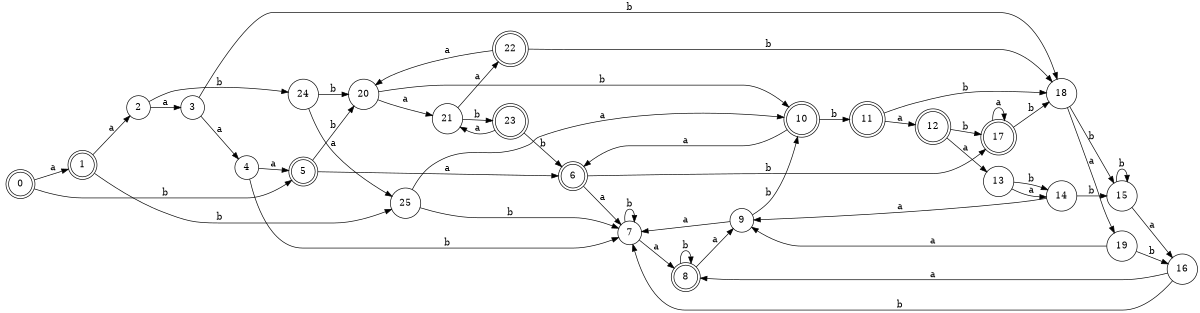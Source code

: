 digraph n21_8 {
__start0 [label="" shape="none"];

rankdir=LR;
size="8,5";

s0 [style="rounded,filled", color="black", fillcolor="white" shape="doublecircle", label="0"];
s1 [style="rounded,filled", color="black", fillcolor="white" shape="doublecircle", label="1"];
s2 [style="filled", color="black", fillcolor="white" shape="circle", label="2"];
s3 [style="filled", color="black", fillcolor="white" shape="circle", label="3"];
s4 [style="filled", color="black", fillcolor="white" shape="circle", label="4"];
s5 [style="rounded,filled", color="black", fillcolor="white" shape="doublecircle", label="5"];
s6 [style="rounded,filled", color="black", fillcolor="white" shape="doublecircle", label="6"];
s7 [style="filled", color="black", fillcolor="white" shape="circle", label="7"];
s8 [style="rounded,filled", color="black", fillcolor="white" shape="doublecircle", label="8"];
s9 [style="filled", color="black", fillcolor="white" shape="circle", label="9"];
s10 [style="rounded,filled", color="black", fillcolor="white" shape="doublecircle", label="10"];
s11 [style="rounded,filled", color="black", fillcolor="white" shape="doublecircle", label="11"];
s12 [style="rounded,filled", color="black", fillcolor="white" shape="doublecircle", label="12"];
s13 [style="filled", color="black", fillcolor="white" shape="circle", label="13"];
s14 [style="filled", color="black", fillcolor="white" shape="circle", label="14"];
s15 [style="filled", color="black", fillcolor="white" shape="circle", label="15"];
s16 [style="filled", color="black", fillcolor="white" shape="circle", label="16"];
s17 [style="rounded,filled", color="black", fillcolor="white" shape="doublecircle", label="17"];
s18 [style="filled", color="black", fillcolor="white" shape="circle", label="18"];
s19 [style="filled", color="black", fillcolor="white" shape="circle", label="19"];
s20 [style="filled", color="black", fillcolor="white" shape="circle", label="20"];
s21 [style="filled", color="black", fillcolor="white" shape="circle", label="21"];
s22 [style="rounded,filled", color="black", fillcolor="white" shape="doublecircle", label="22"];
s23 [style="rounded,filled", color="black", fillcolor="white" shape="doublecircle", label="23"];
s24 [style="filled", color="black", fillcolor="white" shape="circle", label="24"];
s25 [style="filled", color="black", fillcolor="white" shape="circle", label="25"];
s0 -> s1 [label="a"];
s0 -> s5 [label="b"];
s1 -> s2 [label="a"];
s1 -> s25 [label="b"];
s2 -> s3 [label="a"];
s2 -> s24 [label="b"];
s3 -> s4 [label="a"];
s3 -> s18 [label="b"];
s4 -> s5 [label="a"];
s4 -> s7 [label="b"];
s5 -> s6 [label="a"];
s5 -> s20 [label="b"];
s6 -> s7 [label="a"];
s6 -> s17 [label="b"];
s7 -> s8 [label="a"];
s7 -> s7 [label="b"];
s8 -> s9 [label="a"];
s8 -> s8 [label="b"];
s9 -> s7 [label="a"];
s9 -> s10 [label="b"];
s10 -> s6 [label="a"];
s10 -> s11 [label="b"];
s11 -> s12 [label="a"];
s11 -> s18 [label="b"];
s12 -> s13 [label="a"];
s12 -> s17 [label="b"];
s13 -> s14 [label="a"];
s13 -> s14 [label="b"];
s14 -> s9 [label="a"];
s14 -> s15 [label="b"];
s15 -> s16 [label="a"];
s15 -> s15 [label="b"];
s16 -> s8 [label="a"];
s16 -> s7 [label="b"];
s17 -> s17 [label="a"];
s17 -> s18 [label="b"];
s18 -> s19 [label="a"];
s18 -> s15 [label="b"];
s19 -> s9 [label="a"];
s19 -> s16 [label="b"];
s20 -> s21 [label="a"];
s20 -> s10 [label="b"];
s21 -> s22 [label="a"];
s21 -> s23 [label="b"];
s22 -> s20 [label="a"];
s22 -> s18 [label="b"];
s23 -> s21 [label="a"];
s23 -> s6 [label="b"];
s24 -> s25 [label="a"];
s24 -> s20 [label="b"];
s25 -> s10 [label="a"];
s25 -> s7 [label="b"];

}